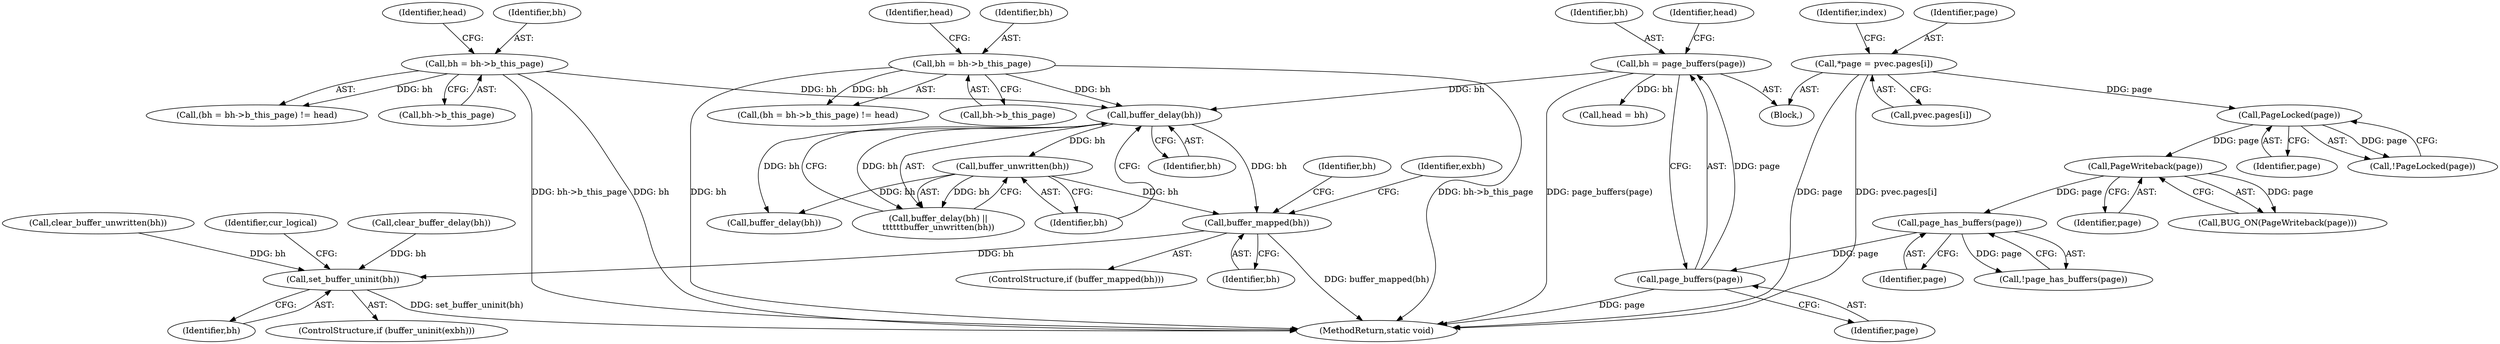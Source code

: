 digraph "0_linux_744692dc059845b2a3022119871846e74d4f6e11_15@pointer" {
"1000310" [label="(Call,buffer_mapped(bh))"];
"1000274" [label="(Call,buffer_unwritten(bh))"];
"1000272" [label="(Call,buffer_delay(bh))"];
"1000328" [label="(Call,bh = bh->b_this_page)"];
"1000255" [label="(Call,bh = bh->b_this_page)"];
"1000238" [label="(Call,bh = page_buffers(page))"];
"1000240" [label="(Call,page_buffers(page))"];
"1000236" [label="(Call,page_has_buffers(page))"];
"1000232" [label="(Call,PageWriteback(page))"];
"1000229" [label="(Call,PageLocked(page))"];
"1000208" [label="(Call,*page = pvec.pages[i])"];
"1000321" [label="(Call,set_buffer_uninit(bh))"];
"1000241" [label="(Identifier,page)"];
"1000271" [label="(Call,buffer_delay(bh) ||\n\t\t\t\t\t\tbuffer_unwritten(bh))"];
"1000232" [label="(Call,PageWriteback(page))"];
"1000333" [label="(Identifier,head)"];
"1000329" [label="(Identifier,bh)"];
"1000228" [label="(Call,!PageLocked(page))"];
"1000239" [label="(Identifier,bh)"];
"1000274" [label="(Call,buffer_unwritten(bh))"];
"1000315" [label="(Identifier,bh)"];
"1000260" [label="(Identifier,head)"];
"1000216" [label="(Identifier,index)"];
"1000273" [label="(Identifier,bh)"];
"1000229" [label="(Call,PageLocked(page))"];
"1000309" [label="(ControlStructure,if (buffer_mapped(bh)))"];
"1000272" [label="(Call,buffer_delay(bh))"];
"1000240" [label="(Call,page_buffers(page))"];
"1000243" [label="(Identifier,head)"];
"1000311" [label="(Identifier,bh)"];
"1000230" [label="(Identifier,page)"];
"1000322" [label="(Identifier,bh)"];
"1000275" [label="(Identifier,bh)"];
"1000233" [label="(Identifier,page)"];
"1000235" [label="(Call,!page_has_buffers(page))"];
"1000209" [label="(Identifier,page)"];
"1000318" [label="(ControlStructure,if (buffer_uninit(exbh)))"];
"1000231" [label="(Call,BUG_ON(PageWriteback(page)))"];
"1000310" [label="(Call,buffer_mapped(bh))"];
"1000320" [label="(Identifier,exbh)"];
"1000327" [label="(Call,(bh = bh->b_this_page) != head)"];
"1000237" [label="(Identifier,page)"];
"1000291" [label="(Call,clear_buffer_delay(bh))"];
"1000208" [label="(Call,*page = pvec.pages[i])"];
"1000238" [label="(Call,bh = page_buffers(page))"];
"1000328" [label="(Call,bh = bh->b_this_page)"];
"1000256" [label="(Identifier,bh)"];
"1000236" [label="(Call,page_has_buffers(page))"];
"1000242" [label="(Call,head = bh)"];
"1000337" [label="(MethodReturn,static void)"];
"1000255" [label="(Call,bh = bh->b_this_page)"];
"1000257" [label="(Call,bh->b_this_page)"];
"1000210" [label="(Call,pvec.pages[i])"];
"1000330" [label="(Call,bh->b_this_page)"];
"1000254" [label="(Call,(bh = bh->b_this_page) != head)"];
"1000300" [label="(Call,clear_buffer_unwritten(bh))"];
"1000324" [label="(Identifier,cur_logical)"];
"1000321" [label="(Call,set_buffer_uninit(bh))"];
"1000206" [label="(Block,)"];
"1000288" [label="(Call,buffer_delay(bh))"];
"1000310" -> "1000309"  [label="AST: "];
"1000310" -> "1000311"  [label="CFG: "];
"1000311" -> "1000310"  [label="AST: "];
"1000315" -> "1000310"  [label="CFG: "];
"1000320" -> "1000310"  [label="CFG: "];
"1000310" -> "1000337"  [label="DDG: buffer_mapped(bh)"];
"1000274" -> "1000310"  [label="DDG: bh"];
"1000272" -> "1000310"  [label="DDG: bh"];
"1000310" -> "1000321"  [label="DDG: bh"];
"1000274" -> "1000271"  [label="AST: "];
"1000274" -> "1000275"  [label="CFG: "];
"1000275" -> "1000274"  [label="AST: "];
"1000271" -> "1000274"  [label="CFG: "];
"1000274" -> "1000271"  [label="DDG: bh"];
"1000272" -> "1000274"  [label="DDG: bh"];
"1000274" -> "1000288"  [label="DDG: bh"];
"1000272" -> "1000271"  [label="AST: "];
"1000272" -> "1000273"  [label="CFG: "];
"1000273" -> "1000272"  [label="AST: "];
"1000275" -> "1000272"  [label="CFG: "];
"1000271" -> "1000272"  [label="CFG: "];
"1000272" -> "1000271"  [label="DDG: bh"];
"1000328" -> "1000272"  [label="DDG: bh"];
"1000255" -> "1000272"  [label="DDG: bh"];
"1000238" -> "1000272"  [label="DDG: bh"];
"1000272" -> "1000288"  [label="DDG: bh"];
"1000328" -> "1000327"  [label="AST: "];
"1000328" -> "1000330"  [label="CFG: "];
"1000329" -> "1000328"  [label="AST: "];
"1000330" -> "1000328"  [label="AST: "];
"1000333" -> "1000328"  [label="CFG: "];
"1000328" -> "1000337"  [label="DDG: bh"];
"1000328" -> "1000337"  [label="DDG: bh->b_this_page"];
"1000328" -> "1000327"  [label="DDG: bh"];
"1000255" -> "1000254"  [label="AST: "];
"1000255" -> "1000257"  [label="CFG: "];
"1000256" -> "1000255"  [label="AST: "];
"1000257" -> "1000255"  [label="AST: "];
"1000260" -> "1000255"  [label="CFG: "];
"1000255" -> "1000337"  [label="DDG: bh->b_this_page"];
"1000255" -> "1000337"  [label="DDG: bh"];
"1000255" -> "1000254"  [label="DDG: bh"];
"1000238" -> "1000206"  [label="AST: "];
"1000238" -> "1000240"  [label="CFG: "];
"1000239" -> "1000238"  [label="AST: "];
"1000240" -> "1000238"  [label="AST: "];
"1000243" -> "1000238"  [label="CFG: "];
"1000238" -> "1000337"  [label="DDG: page_buffers(page)"];
"1000240" -> "1000238"  [label="DDG: page"];
"1000238" -> "1000242"  [label="DDG: bh"];
"1000240" -> "1000241"  [label="CFG: "];
"1000241" -> "1000240"  [label="AST: "];
"1000240" -> "1000337"  [label="DDG: page"];
"1000236" -> "1000240"  [label="DDG: page"];
"1000236" -> "1000235"  [label="AST: "];
"1000236" -> "1000237"  [label="CFG: "];
"1000237" -> "1000236"  [label="AST: "];
"1000235" -> "1000236"  [label="CFG: "];
"1000236" -> "1000235"  [label="DDG: page"];
"1000232" -> "1000236"  [label="DDG: page"];
"1000232" -> "1000231"  [label="AST: "];
"1000232" -> "1000233"  [label="CFG: "];
"1000233" -> "1000232"  [label="AST: "];
"1000231" -> "1000232"  [label="CFG: "];
"1000232" -> "1000231"  [label="DDG: page"];
"1000229" -> "1000232"  [label="DDG: page"];
"1000229" -> "1000228"  [label="AST: "];
"1000229" -> "1000230"  [label="CFG: "];
"1000230" -> "1000229"  [label="AST: "];
"1000228" -> "1000229"  [label="CFG: "];
"1000229" -> "1000228"  [label="DDG: page"];
"1000208" -> "1000229"  [label="DDG: page"];
"1000208" -> "1000206"  [label="AST: "];
"1000208" -> "1000210"  [label="CFG: "];
"1000209" -> "1000208"  [label="AST: "];
"1000210" -> "1000208"  [label="AST: "];
"1000216" -> "1000208"  [label="CFG: "];
"1000208" -> "1000337"  [label="DDG: page"];
"1000208" -> "1000337"  [label="DDG: pvec.pages[i]"];
"1000321" -> "1000318"  [label="AST: "];
"1000321" -> "1000322"  [label="CFG: "];
"1000322" -> "1000321"  [label="AST: "];
"1000324" -> "1000321"  [label="CFG: "];
"1000321" -> "1000337"  [label="DDG: set_buffer_uninit(bh)"];
"1000291" -> "1000321"  [label="DDG: bh"];
"1000300" -> "1000321"  [label="DDG: bh"];
}
